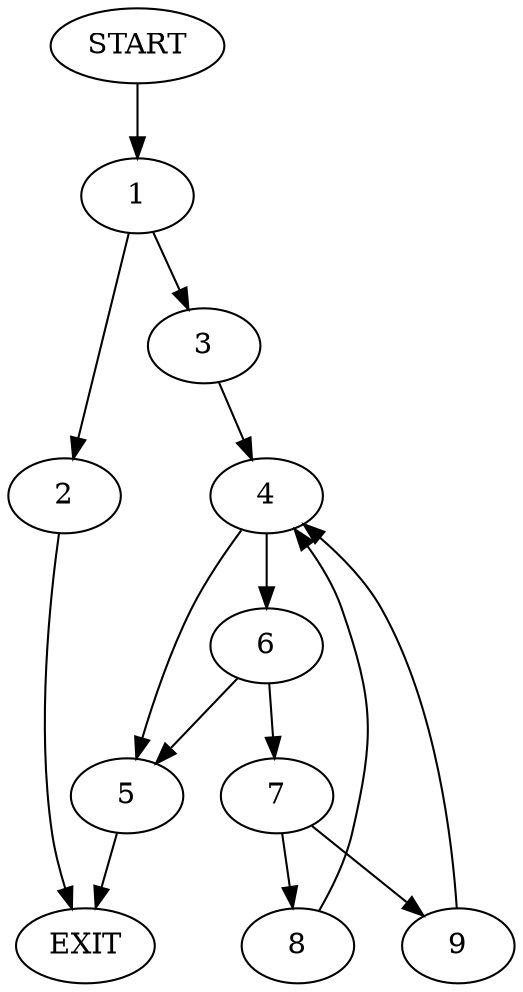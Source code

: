 digraph {
0 [label="START"]
10 [label="EXIT"]
0 -> 1
1 -> 2
1 -> 3
2 -> 10
3 -> 4
4 -> 5
4 -> 6
6 -> 5
6 -> 7
5 -> 10
7 -> 8
7 -> 9
9 -> 4
8 -> 4
}
